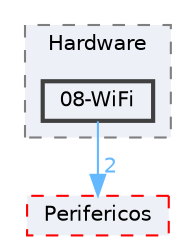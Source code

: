 digraph "E:/Agustin/Escritorio/MCUexpresso/KitLPC845-C++/src/Drivers/Hardware/08-WiFi"
{
 // LATEX_PDF_SIZE
  bgcolor="transparent";
  edge [fontname=Helvetica,fontsize=10,labelfontname=Helvetica,labelfontsize=10];
  node [fontname=Helvetica,fontsize=10,shape=box,height=0.2,width=0.4];
  compound=true
  subgraph clusterdir_20b8c9b61d64145e8c95b1ca5e812349 {
    graph [ bgcolor="#edf0f7", pencolor="grey50", label="Hardware", fontname=Helvetica,fontsize=10 style="filled,dashed", URL="dir_20b8c9b61d64145e8c95b1ca5e812349.html",tooltip=""]
  dir_6d078dad8b12ca9487e63b460f4437e3 [label="08-WiFi", fillcolor="#edf0f7", color="grey25", style="filled,bold", URL="dir_6d078dad8b12ca9487e63b460f4437e3.html",tooltip=""];
  }
  dir_fddceb55b13f36ba841fc9095bbfed65 [label="Perifericos", fillcolor="#edf0f7", color="red", style="filled,dashed", URL="dir_fddceb55b13f36ba841fc9095bbfed65.html",tooltip=""];
  dir_6d078dad8b12ca9487e63b460f4437e3->dir_fddceb55b13f36ba841fc9095bbfed65 [headlabel="2", labeldistance=1.5 headhref="dir_000015_000031.html" href="dir_000015_000031.html" color="steelblue1" fontcolor="steelblue1"];
}
